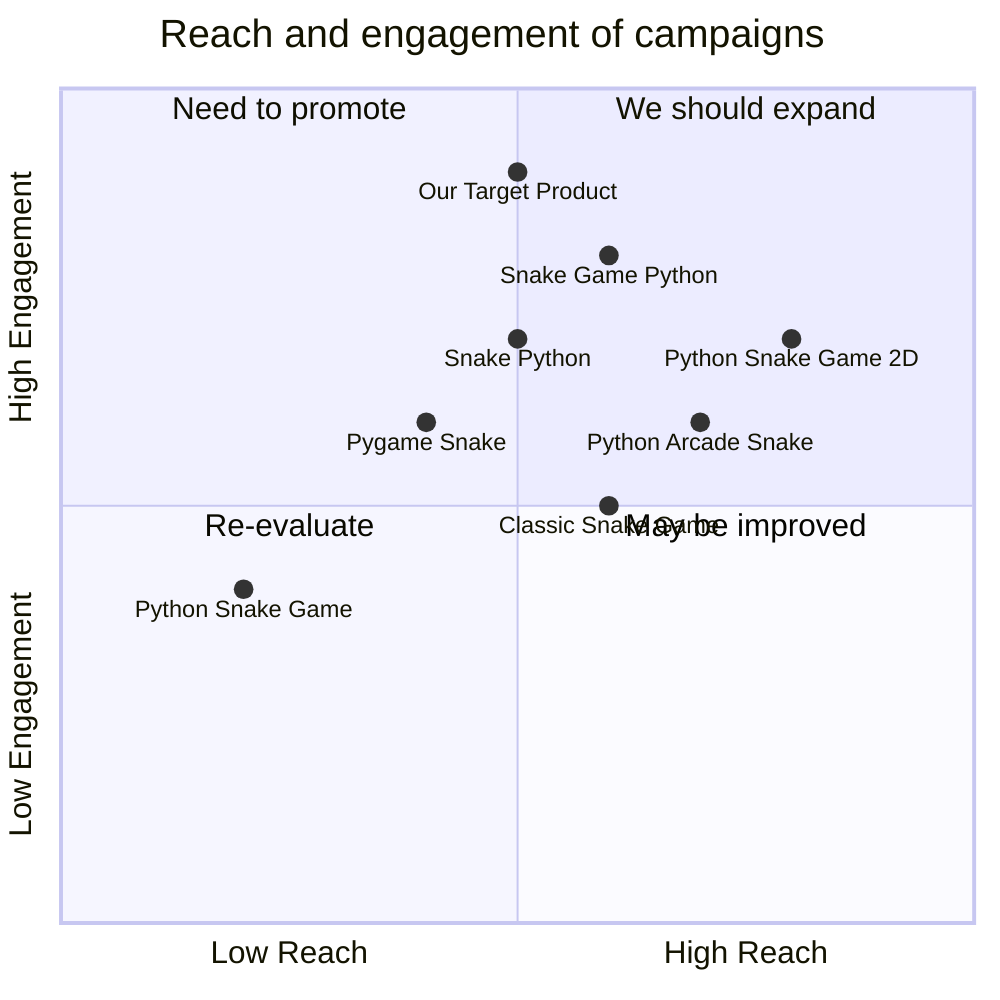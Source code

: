 quadrantChart
    title Reach and engagement of campaigns
    x-axis Low Reach --> High Reach
    y-axis Low Engagement --> High Engagement
    quadrant-1 We should expand
    quadrant-2 Need to promote
    quadrant-3 Re-evaluate
    quadrant-4 May be improved
    "Python Snake Game": [0.2, 0.4]
    "Pygame Snake": [0.4, 0.6]
    "Classic Snake Game": [0.6, 0.5]
    "Snake Python": [0.5, 0.7]
    "Python Arcade Snake": [0.7, 0.6]
    "Snake Game Python": [0.6, 0.8]
    "Python Snake Game 2D": [0.8, 0.7]
    "Our Target Product": [0.5, 0.9]